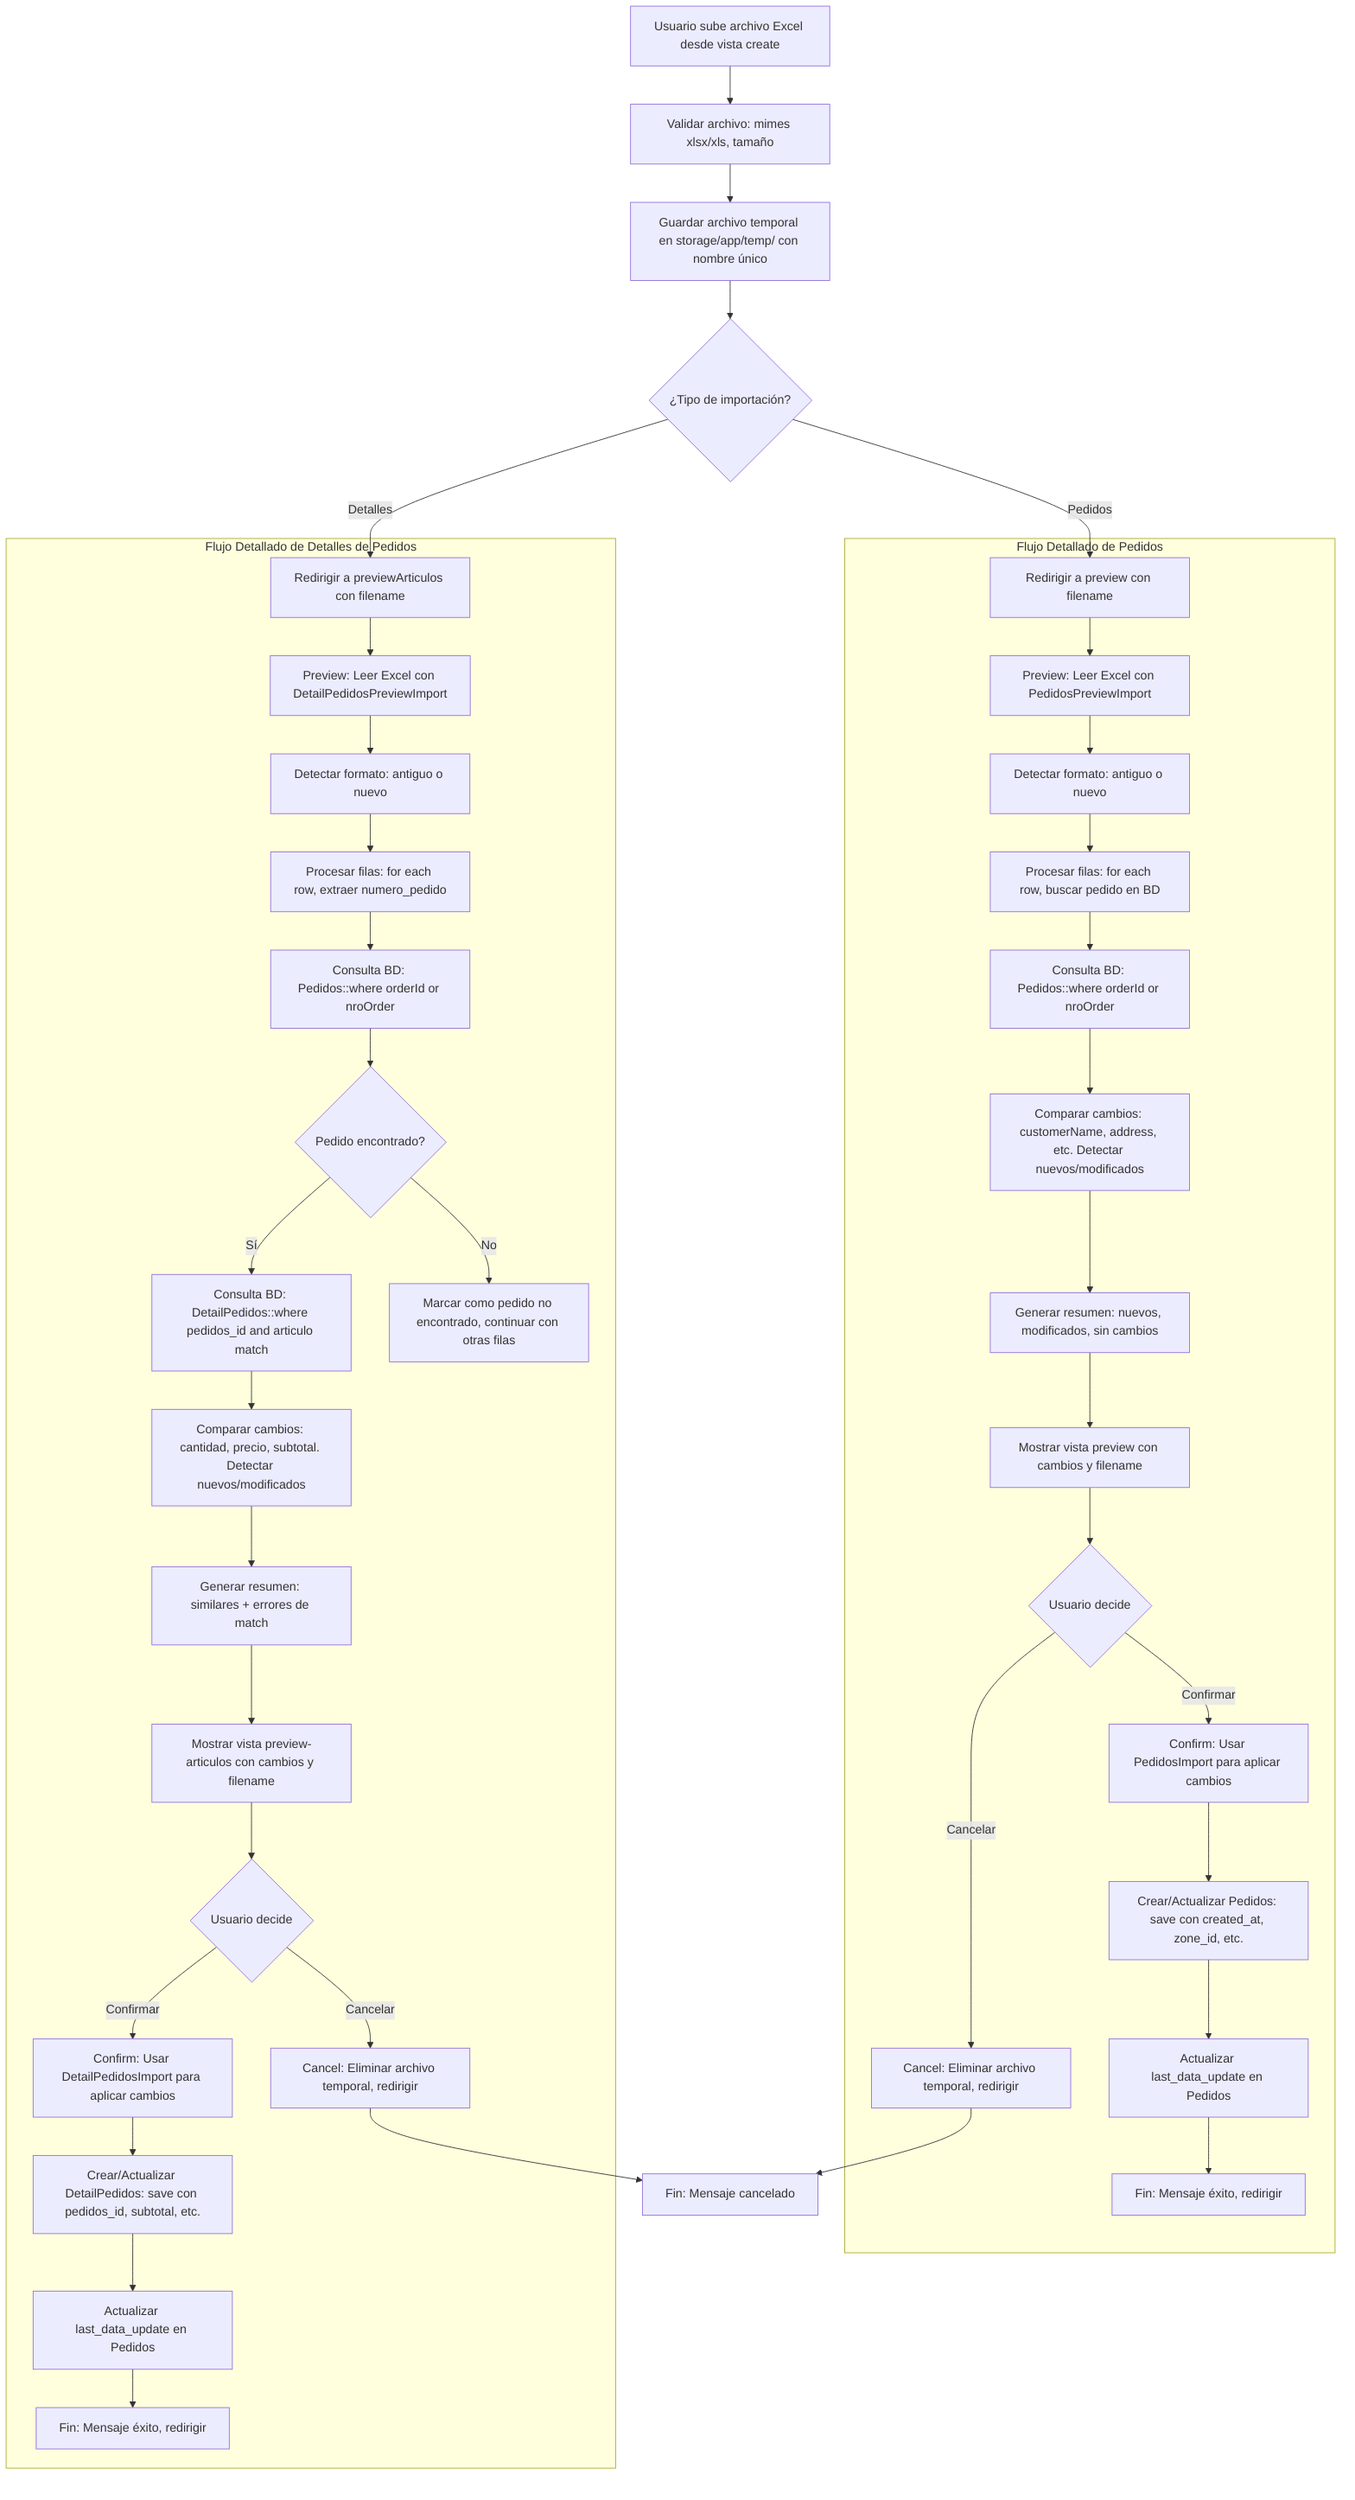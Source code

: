 flowchart TD
    Start[Usuario sube archivo Excel desde vista create] --> ValidateFile[Validar archivo: mimes xlsx/xls, tamaño]
    ValidateFile --> SaveTemp[Guardar archivo temporal en storage/app/temp/ con nombre único]
    SaveTemp --> ChooseType{¿Tipo de importación?}
    
    ChooseType -->|Pedidos| UploadPedidos[Redirigir a preview con filename]
    ChooseType -->|Detalles| UploadDetalles[Redirigir a previewArticulos con filename]
    
    UploadPedidos --> PreviewPedidos[Preview: Leer Excel con PedidosPreviewImport]
    UploadDetalles --> PreviewDetalles[Preview: Leer Excel con DetailPedidosPreviewImport]
    
    PreviewPedidos --> DetectFormatP[Detectar formato: antiguo o nuevo]
    PreviewDetalles --> DetectFormatD[Detectar formato: antiguo o nuevo]
    
    DetectFormatP --> ProcessRowsP[Procesar filas: for each row, buscar pedido en BD]
    DetectFormatD --> ProcessRowsD[Procesar filas: for each row, extraer numero_pedido]
    
    ProcessRowsP --> QueryPedidoP[Consulta BD: Pedidos::where orderId or nroOrder]
    ProcessRowsD --> QueryPedidoD[Consulta BD: Pedidos::where orderId or nroOrder]
    
    QueryPedidoP --> CompareChangesP[Comparar cambios: customerName, address, etc. Detectar nuevos/modificados]
    QueryPedidoD --> MatchFoundD{Pedido encontrado?}
    
    MatchFoundD -->|Sí| QueryDetailD[Consulta BD: DetailPedidos::where pedidos_id and articulo match]
    MatchFoundD -->|No| MarkErrorD[Marcar como pedido no encontrado, continuar con otras filas]
    
    QueryDetailD --> CompareChangesD[Comparar cambios: cantidad, precio, subtotal. Detectar nuevos/modificados]
    
    CompareChangesP --> GenerateSummaryP[Generar resumen: nuevos, modificados, sin cambios]
    CompareChangesD --> GenerateSummaryD[Generar resumen: similares + errores de match]
    
    GenerateSummaryP --> ShowPreviewP[Mostrar vista preview con cambios y filename]
    GenerateSummaryD --> ShowPreviewD[Mostrar vista preview-articulos con cambios y filename]
    
    ShowPreviewP --> UserDecisionP{Usuario decide}
    ShowPreviewD --> UserDecisionD{Usuario decide}
    
    UserDecisionP -->|Confirmar| ConfirmChangesP[Confirm: Usar PedidosImport para aplicar cambios]
    UserDecisionP -->|Cancelar| CancelChangesP[Cancel: Eliminar archivo temporal, redirigir]
    
    UserDecisionD -->|Confirmar| ConfirmChangesD[Confirm: Usar DetailPedidosImport para aplicar cambios]
    UserDecisionD -->|Cancelar| CancelChangesD[Cancel: Eliminar archivo temporal, redirigir]
    
    ConfirmChangesP --> ApplyChangesP[Crear/Actualizar Pedidos: save con created_at, zone_id, etc.]
    ConfirmChangesD --> ApplyChangesD[Crear/Actualizar DetailPedidos: save con pedidos_id, subtotal, etc.]
    
    ApplyChangesP --> UpdateTimestampP[Actualizar last_data_update en Pedidos]
    ApplyChangesD --> UpdateTimestampD[Actualizar last_data_update en Pedidos]
    
    UpdateTimestampP --> EndSuccessP[Fin: Mensaje éxito, redirigir]
    UpdateTimestampD --> EndSuccessD[Fin: Mensaje éxito, redirigir]
    
    CancelChangesP --> EndCancel[Fin: Mensaje cancelado]
    CancelChangesD --> EndCancel
    
    subgraph "Flujo Detallado de Pedidos"
        UploadPedidos
        PreviewPedidos
        DetectFormatP
        ProcessRowsP
        QueryPedidoP
        CompareChangesP
        GenerateSummaryP
        ShowPreviewP
        UserDecisionP
        ConfirmChangesP
        ApplyChangesP
        UpdateTimestampP
        EndSuccessP
        CancelChangesP
    end
    
    subgraph "Flujo Detallado de Detalles de Pedidos"
        UploadDetalles
        PreviewDetalles
        DetectFormatD
        ProcessRowsD
        QueryPedidoD
        MatchFoundD
        QueryDetailD
        CompareChangesD
        GenerateSummaryD
        ShowPreviewD
        UserDecisionD
        ConfirmChangesD
        ApplyChangesD
        UpdateTimestampD
        EndSuccessD
        CancelChangesD
        MarkErrorD
    end